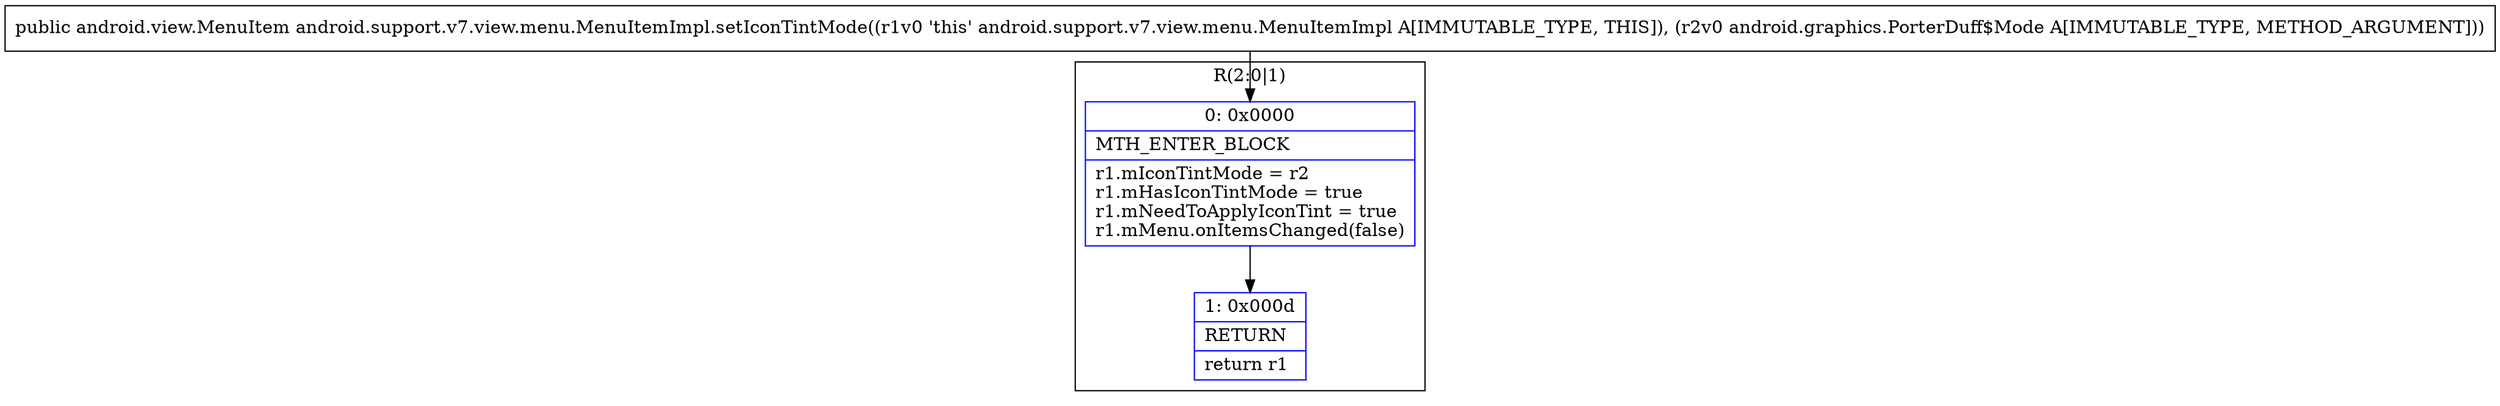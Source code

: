 digraph "CFG forandroid.support.v7.view.menu.MenuItemImpl.setIconTintMode(Landroid\/graphics\/PorterDuff$Mode;)Landroid\/view\/MenuItem;" {
subgraph cluster_Region_866754379 {
label = "R(2:0|1)";
node [shape=record,color=blue];
Node_0 [shape=record,label="{0\:\ 0x0000|MTH_ENTER_BLOCK\l|r1.mIconTintMode = r2\lr1.mHasIconTintMode = true\lr1.mNeedToApplyIconTint = true\lr1.mMenu.onItemsChanged(false)\l}"];
Node_1 [shape=record,label="{1\:\ 0x000d|RETURN\l|return r1\l}"];
}
MethodNode[shape=record,label="{public android.view.MenuItem android.support.v7.view.menu.MenuItemImpl.setIconTintMode((r1v0 'this' android.support.v7.view.menu.MenuItemImpl A[IMMUTABLE_TYPE, THIS]), (r2v0 android.graphics.PorterDuff$Mode A[IMMUTABLE_TYPE, METHOD_ARGUMENT])) }"];
MethodNode -> Node_0;
Node_0 -> Node_1;
}

